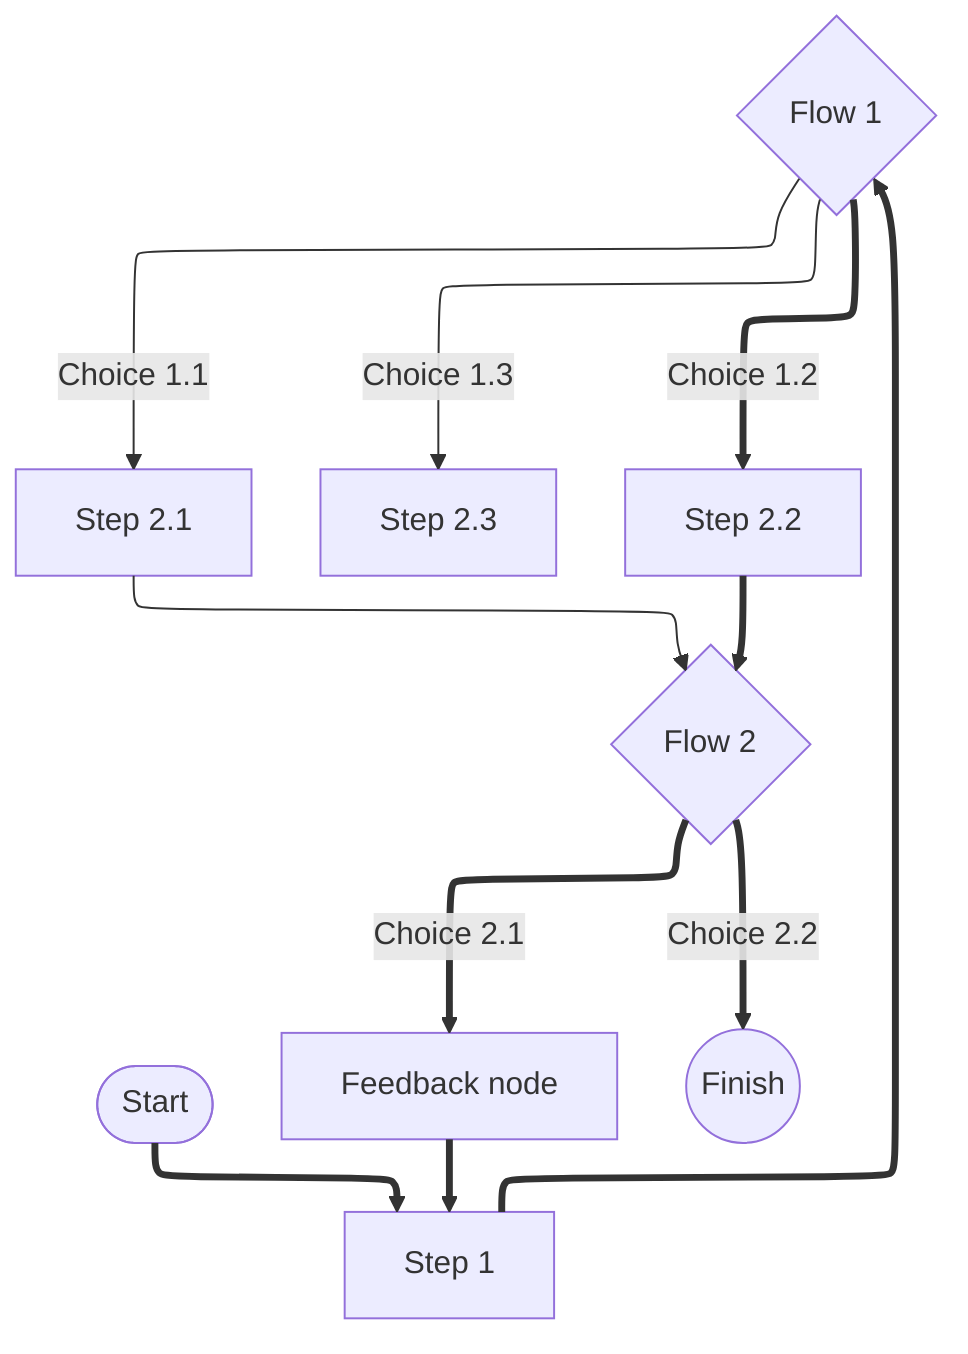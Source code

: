 flowchart-elk TD
      A([Start]) ==> B[Step 1]
      B ==> C{Flow 1}
      C -- Choice 1.1 --> D[Step 2.1]
      C -- Choice 1.3 --> I[Step 2.3]
      C == Choice 1.2 ==> E[Step 2.2]
      D --> F{Flow 2}
      E ==> F{Flow 2}
      F{Flow 2} == Choice 2.1 ==> H[Feedback node]
      H[Feedback node] ==> B[Step 1]
      F{Flow 2} == Choice 2.2 ==> G((Finish))